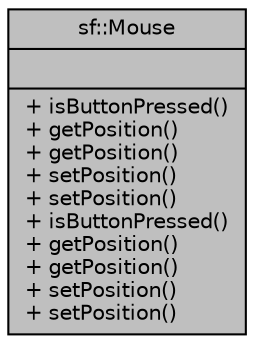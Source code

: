 digraph "sf::Mouse"
{
 // LATEX_PDF_SIZE
  edge [fontname="Helvetica",fontsize="10",labelfontname="Helvetica",labelfontsize="10"];
  node [fontname="Helvetica",fontsize="10",shape=record];
  Node1 [label="{sf::Mouse\n||+ isButtonPressed()\l+ getPosition()\l+ getPosition()\l+ setPosition()\l+ setPosition()\l+ isButtonPressed()\l+ getPosition()\l+ getPosition()\l+ setPosition()\l+ setPosition()\l}",height=0.2,width=0.4,color="black", fillcolor="grey75", style="filled", fontcolor="black",tooltip="Give access to the real-time state of the mouse."];
}

